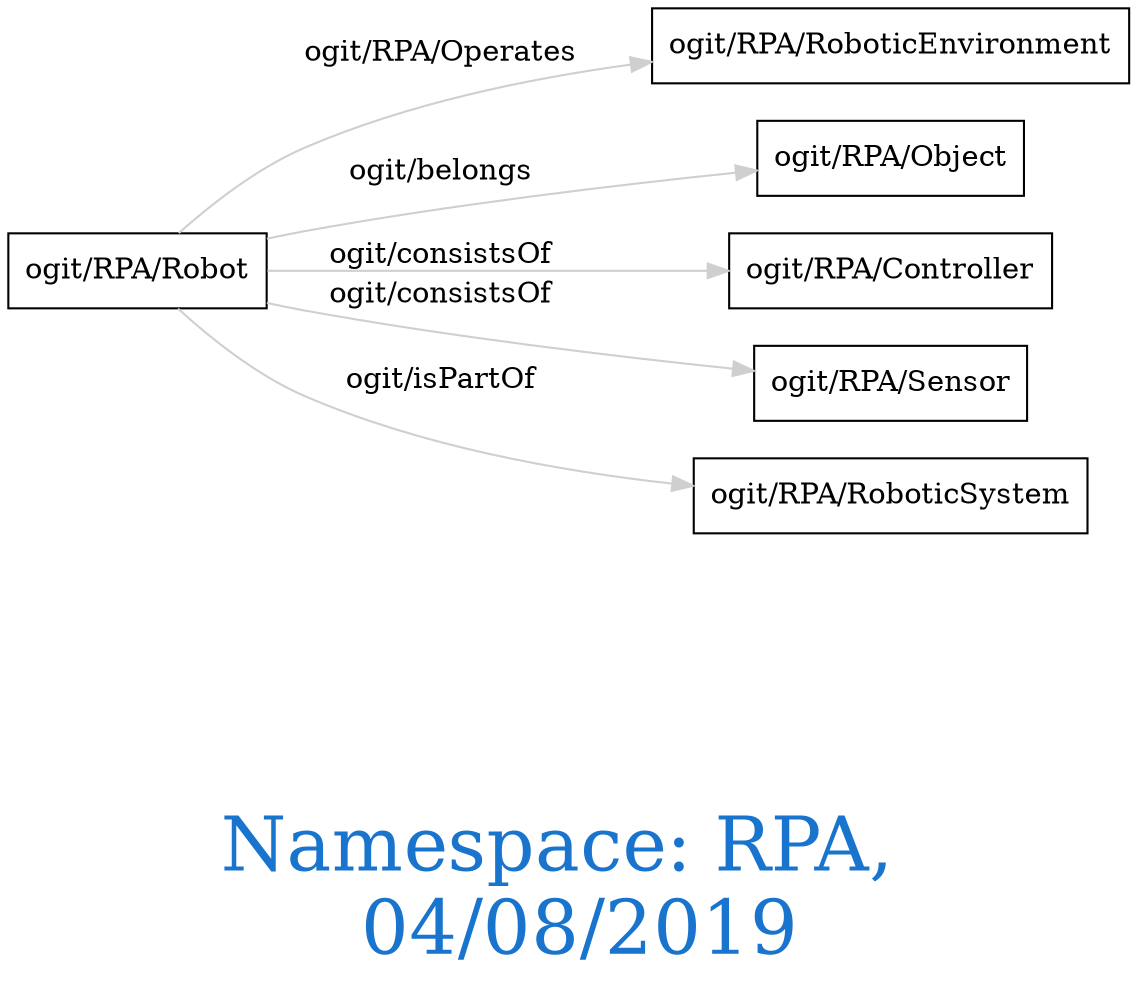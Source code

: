 digraph OGIT_ontology {
 graph [ rankdir= LR,fontsize = 36,
fontcolor= dodgerblue3,label = "\n\n\nNamespace: RPA, \n 04/08/2019"];
node[shape=polygon];
edge [  color="gray81"];

   "ogit/RPA/Robot" -> "ogit/RPA/RoboticEnvironment" [label="ogit/RPA/Operates    "];
   "ogit/RPA/Robot" -> "ogit/RPA/Object" [label="ogit/belongs    "];
   "ogit/RPA/Robot" -> "ogit/RPA/Controller" [label="ogit/consistsOf    "];
   "ogit/RPA/Robot" -> "ogit/RPA/Sensor" [label="ogit/consistsOf    "];
   "ogit/RPA/Robot" -> "ogit/RPA/RoboticSystem" [label="ogit/isPartOf    "];
}

